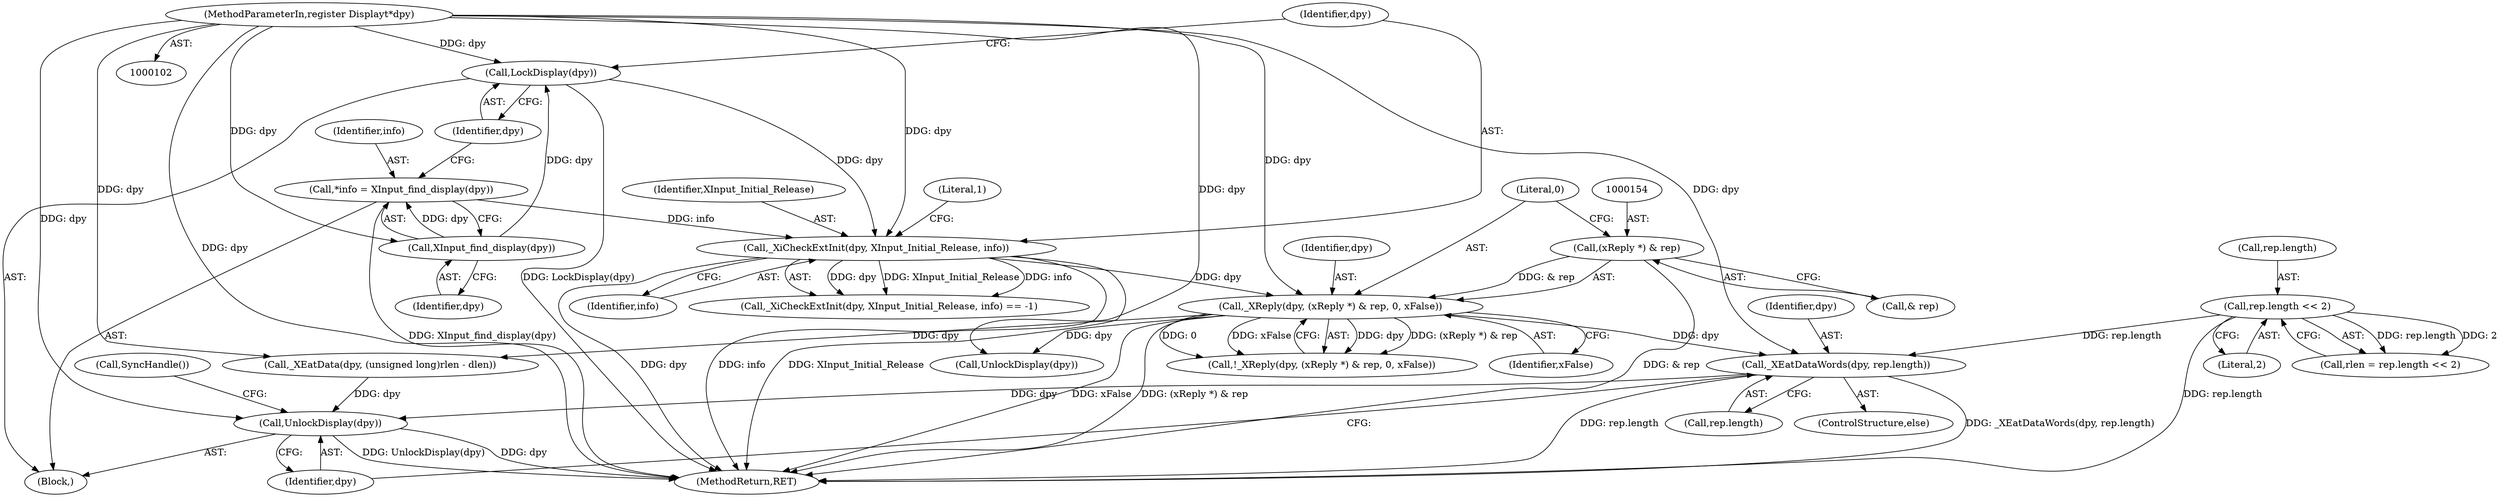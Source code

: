 digraph "0_libXi_19a9cd607de73947fcfb104682f203ffe4e1f4e5_3@pointer" {
"1000204" [label="(Call,_XEatDataWords(dpy, rep.length))"];
"1000151" [label="(Call,_XReply(dpy, (xReply *) & rep, 0, xFalse))"];
"1000119" [label="(Call,_XiCheckExtInit(dpy, XInput_Initial_Release, info))"];
"1000115" [label="(Call,LockDisplay(dpy))"];
"1000113" [label="(Call,XInput_find_display(dpy))"];
"1000103" [label="(MethodParameterIn,register Display\t*dpy)"];
"1000111" [label="(Call,*info = XInput_find_display(dpy))"];
"1000153" [label="(Call,(xReply *) & rep)"];
"1000173" [label="(Call,rep.length << 2)"];
"1000209" [label="(Call,UnlockDisplay(dpy))"];
"1000160" [label="(Call,UnlockDisplay(dpy))"];
"1000173" [label="(Call,rep.length << 2)"];
"1000203" [label="(ControlStructure,else)"];
"1000122" [label="(Identifier,info)"];
"1000105" [label="(Block,)"];
"1000113" [label="(Call,XInput_find_display(dpy))"];
"1000124" [label="(Literal,1)"];
"1000151" [label="(Call,_XReply(dpy, (xReply *) & rep, 0, xFalse))"];
"1000177" [label="(Literal,2)"];
"1000158" [label="(Identifier,xFalse)"];
"1000116" [label="(Identifier,dpy)"];
"1000196" [label="(Call,_XEatData(dpy, (unsigned long)rlen - dlen))"];
"1000157" [label="(Literal,0)"];
"1000210" [label="(Identifier,dpy)"];
"1000153" [label="(Call,(xReply *) & rep)"];
"1000118" [label="(Call,_XiCheckExtInit(dpy, XInput_Initial_Release, info) == -1)"];
"1000152" [label="(Identifier,dpy)"];
"1000174" [label="(Call,rep.length)"];
"1000111" [label="(Call,*info = XInput_find_display(dpy))"];
"1000205" [label="(Identifier,dpy)"];
"1000150" [label="(Call,!_XReply(dpy, (xReply *) & rep, 0, xFalse))"];
"1000103" [label="(MethodParameterIn,register Display\t*dpy)"];
"1000211" [label="(Call,SyncHandle())"];
"1000171" [label="(Call,rlen = rep.length << 2)"];
"1000115" [label="(Call,LockDisplay(dpy))"];
"1000214" [label="(MethodReturn,RET)"];
"1000209" [label="(Call,UnlockDisplay(dpy))"];
"1000120" [label="(Identifier,dpy)"];
"1000155" [label="(Call,& rep)"];
"1000112" [label="(Identifier,info)"];
"1000204" [label="(Call,_XEatDataWords(dpy, rep.length))"];
"1000121" [label="(Identifier,XInput_Initial_Release)"];
"1000114" [label="(Identifier,dpy)"];
"1000119" [label="(Call,_XiCheckExtInit(dpy, XInput_Initial_Release, info))"];
"1000206" [label="(Call,rep.length)"];
"1000204" -> "1000203"  [label="AST: "];
"1000204" -> "1000206"  [label="CFG: "];
"1000205" -> "1000204"  [label="AST: "];
"1000206" -> "1000204"  [label="AST: "];
"1000210" -> "1000204"  [label="CFG: "];
"1000204" -> "1000214"  [label="DDG: rep.length"];
"1000204" -> "1000214"  [label="DDG: _XEatDataWords(dpy, rep.length)"];
"1000151" -> "1000204"  [label="DDG: dpy"];
"1000103" -> "1000204"  [label="DDG: dpy"];
"1000173" -> "1000204"  [label="DDG: rep.length"];
"1000204" -> "1000209"  [label="DDG: dpy"];
"1000151" -> "1000150"  [label="AST: "];
"1000151" -> "1000158"  [label="CFG: "];
"1000152" -> "1000151"  [label="AST: "];
"1000153" -> "1000151"  [label="AST: "];
"1000157" -> "1000151"  [label="AST: "];
"1000158" -> "1000151"  [label="AST: "];
"1000150" -> "1000151"  [label="CFG: "];
"1000151" -> "1000214"  [label="DDG: xFalse"];
"1000151" -> "1000214"  [label="DDG: (xReply *) & rep"];
"1000151" -> "1000150"  [label="DDG: dpy"];
"1000151" -> "1000150"  [label="DDG: (xReply *) & rep"];
"1000151" -> "1000150"  [label="DDG: 0"];
"1000151" -> "1000150"  [label="DDG: xFalse"];
"1000119" -> "1000151"  [label="DDG: dpy"];
"1000103" -> "1000151"  [label="DDG: dpy"];
"1000153" -> "1000151"  [label="DDG: & rep"];
"1000151" -> "1000160"  [label="DDG: dpy"];
"1000151" -> "1000196"  [label="DDG: dpy"];
"1000119" -> "1000118"  [label="AST: "];
"1000119" -> "1000122"  [label="CFG: "];
"1000120" -> "1000119"  [label="AST: "];
"1000121" -> "1000119"  [label="AST: "];
"1000122" -> "1000119"  [label="AST: "];
"1000124" -> "1000119"  [label="CFG: "];
"1000119" -> "1000214"  [label="DDG: XInput_Initial_Release"];
"1000119" -> "1000214"  [label="DDG: dpy"];
"1000119" -> "1000214"  [label="DDG: info"];
"1000119" -> "1000118"  [label="DDG: dpy"];
"1000119" -> "1000118"  [label="DDG: XInput_Initial_Release"];
"1000119" -> "1000118"  [label="DDG: info"];
"1000115" -> "1000119"  [label="DDG: dpy"];
"1000103" -> "1000119"  [label="DDG: dpy"];
"1000111" -> "1000119"  [label="DDG: info"];
"1000115" -> "1000105"  [label="AST: "];
"1000115" -> "1000116"  [label="CFG: "];
"1000116" -> "1000115"  [label="AST: "];
"1000120" -> "1000115"  [label="CFG: "];
"1000115" -> "1000214"  [label="DDG: LockDisplay(dpy)"];
"1000113" -> "1000115"  [label="DDG: dpy"];
"1000103" -> "1000115"  [label="DDG: dpy"];
"1000113" -> "1000111"  [label="AST: "];
"1000113" -> "1000114"  [label="CFG: "];
"1000114" -> "1000113"  [label="AST: "];
"1000111" -> "1000113"  [label="CFG: "];
"1000113" -> "1000111"  [label="DDG: dpy"];
"1000103" -> "1000113"  [label="DDG: dpy"];
"1000103" -> "1000102"  [label="AST: "];
"1000103" -> "1000214"  [label="DDG: dpy"];
"1000103" -> "1000160"  [label="DDG: dpy"];
"1000103" -> "1000196"  [label="DDG: dpy"];
"1000103" -> "1000209"  [label="DDG: dpy"];
"1000111" -> "1000105"  [label="AST: "];
"1000112" -> "1000111"  [label="AST: "];
"1000116" -> "1000111"  [label="CFG: "];
"1000111" -> "1000214"  [label="DDG: XInput_find_display(dpy)"];
"1000153" -> "1000155"  [label="CFG: "];
"1000154" -> "1000153"  [label="AST: "];
"1000155" -> "1000153"  [label="AST: "];
"1000157" -> "1000153"  [label="CFG: "];
"1000153" -> "1000214"  [label="DDG: & rep"];
"1000173" -> "1000171"  [label="AST: "];
"1000173" -> "1000177"  [label="CFG: "];
"1000174" -> "1000173"  [label="AST: "];
"1000177" -> "1000173"  [label="AST: "];
"1000171" -> "1000173"  [label="CFG: "];
"1000173" -> "1000214"  [label="DDG: rep.length"];
"1000173" -> "1000171"  [label="DDG: rep.length"];
"1000173" -> "1000171"  [label="DDG: 2"];
"1000209" -> "1000105"  [label="AST: "];
"1000209" -> "1000210"  [label="CFG: "];
"1000210" -> "1000209"  [label="AST: "];
"1000211" -> "1000209"  [label="CFG: "];
"1000209" -> "1000214"  [label="DDG: UnlockDisplay(dpy)"];
"1000209" -> "1000214"  [label="DDG: dpy"];
"1000196" -> "1000209"  [label="DDG: dpy"];
}
